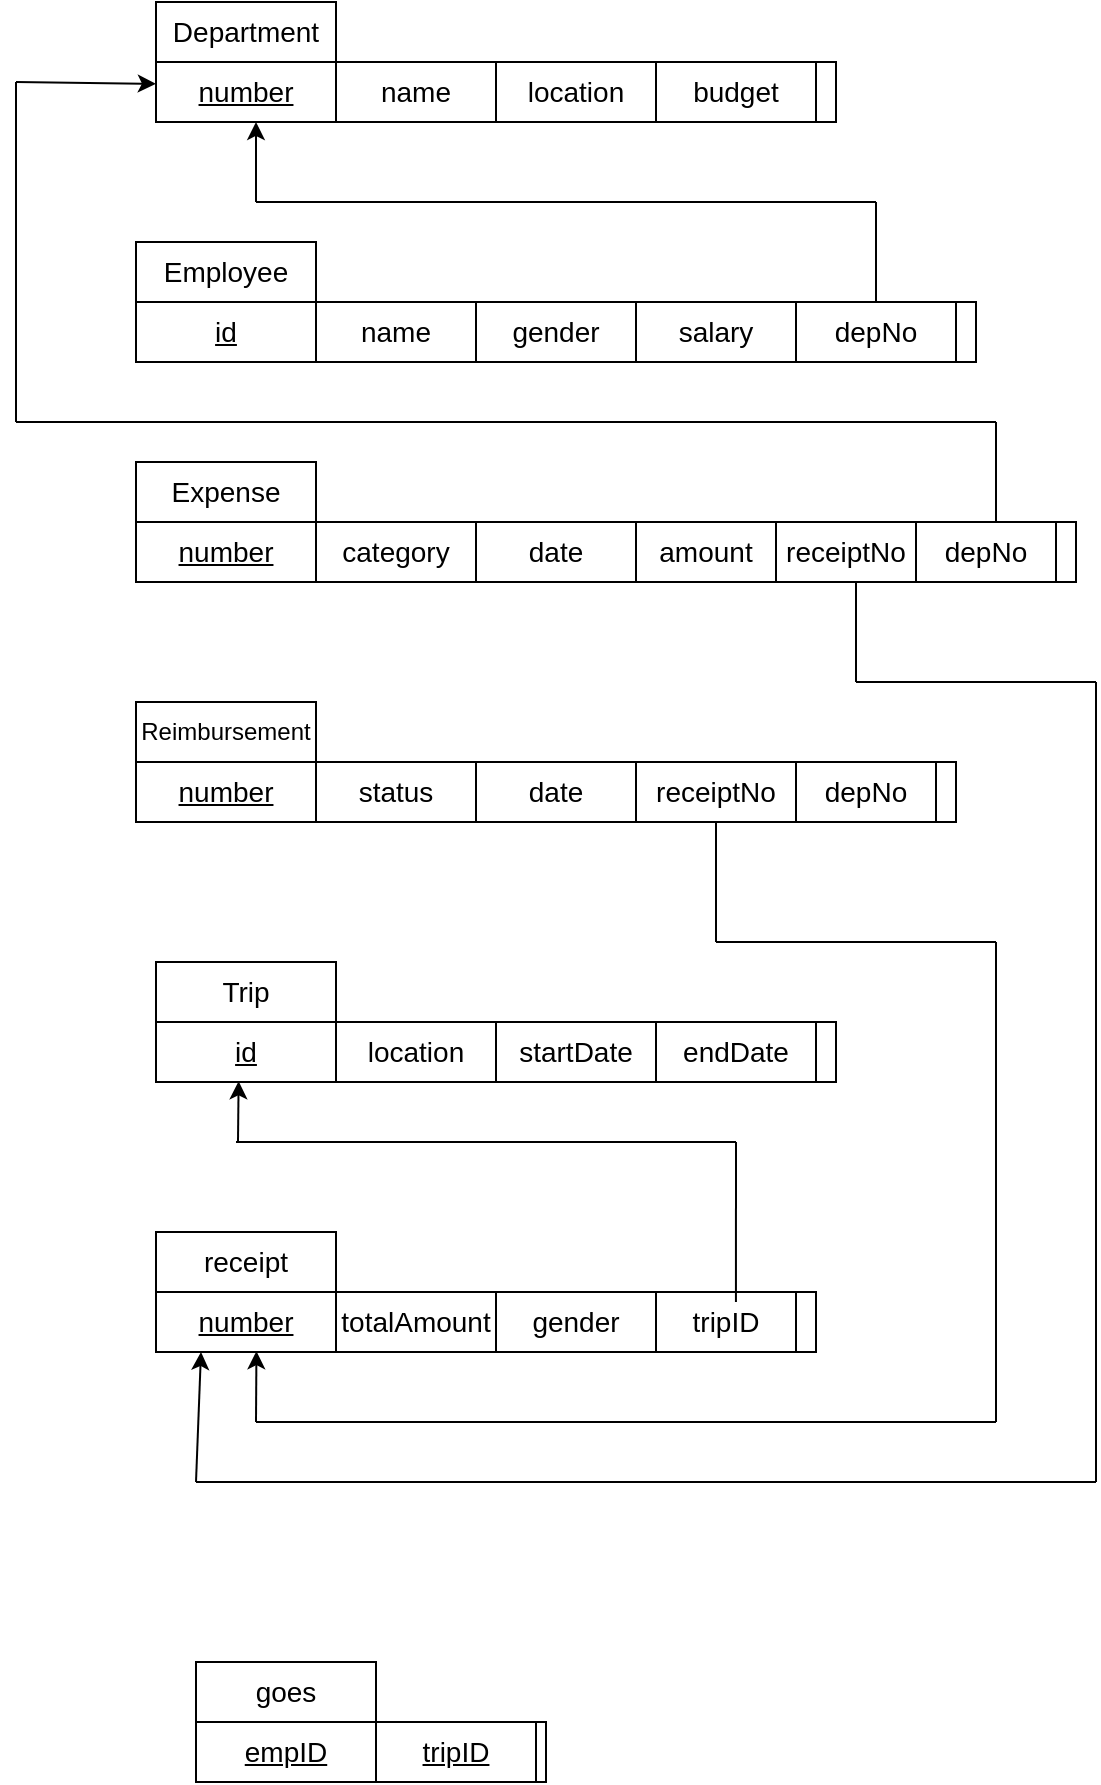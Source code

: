 <mxfile version="21.3.7" type="github">
  <diagram name="Sayfa -1" id="1BoXD105GYraB8-aLWvX">
    <mxGraphModel dx="500" dy="287" grid="1" gridSize="10" guides="1" tooltips="1" connect="1" arrows="1" fold="1" page="1" pageScale="1" pageWidth="827" pageHeight="1169" math="0" shadow="0">
      <root>
        <mxCell id="0" />
        <mxCell id="1" parent="0" />
        <mxCell id="afW71oLaNSKkIJ2qCAec-32" value="&lt;font style=&quot;font-size: 14px;&quot;&gt;Employee&lt;/font&gt;" style="rounded=0;whiteSpace=wrap;html=1;" vertex="1" parent="1">
          <mxGeometry x="140" y="180" width="90" height="30" as="geometry" />
        </mxCell>
        <mxCell id="afW71oLaNSKkIJ2qCAec-33" value="" style="rounded=0;whiteSpace=wrap;html=1;" vertex="1" parent="1">
          <mxGeometry x="140" y="210" width="420" height="30" as="geometry" />
        </mxCell>
        <mxCell id="afW71oLaNSKkIJ2qCAec-34" value="&lt;font size=&quot;1&quot; style=&quot;&quot;&gt;&lt;u style=&quot;font-size: 14px;&quot;&gt;id&lt;/u&gt;&lt;/font&gt;" style="rounded=0;whiteSpace=wrap;html=1;" vertex="1" parent="1">
          <mxGeometry x="140" y="210" width="90" height="30" as="geometry" />
        </mxCell>
        <mxCell id="afW71oLaNSKkIJ2qCAec-35" value="&lt;font style=&quot;font-size: 14px;&quot;&gt;name&lt;/font&gt;" style="rounded=0;whiteSpace=wrap;html=1;" vertex="1" parent="1">
          <mxGeometry x="230" y="210" width="80" height="30" as="geometry" />
        </mxCell>
        <mxCell id="afW71oLaNSKkIJ2qCAec-36" value="&lt;font style=&quot;font-size: 14px;&quot;&gt;gender&lt;/font&gt;" style="rounded=0;whiteSpace=wrap;html=1;" vertex="1" parent="1">
          <mxGeometry x="310" y="210" width="80" height="30" as="geometry" />
        </mxCell>
        <mxCell id="afW71oLaNSKkIJ2qCAec-37" value="&lt;font style=&quot;font-size: 14px;&quot;&gt;salary&lt;/font&gt;" style="rounded=0;whiteSpace=wrap;html=1;" vertex="1" parent="1">
          <mxGeometry x="390" y="210" width="80" height="30" as="geometry" />
        </mxCell>
        <mxCell id="afW71oLaNSKkIJ2qCAec-38" value="&lt;font style=&quot;font-size: 14px;&quot;&gt;Department&lt;/font&gt;" style="rounded=0;whiteSpace=wrap;html=1;" vertex="1" parent="1">
          <mxGeometry x="150" y="60" width="90" height="30" as="geometry" />
        </mxCell>
        <mxCell id="afW71oLaNSKkIJ2qCAec-39" value="" style="rounded=0;whiteSpace=wrap;html=1;" vertex="1" parent="1">
          <mxGeometry x="150" y="90" width="340" height="30" as="geometry" />
        </mxCell>
        <mxCell id="afW71oLaNSKkIJ2qCAec-40" value="&lt;font size=&quot;1&quot; style=&quot;&quot;&gt;&lt;u style=&quot;font-size: 14px;&quot;&gt;number&lt;/u&gt;&lt;/font&gt;" style="rounded=0;whiteSpace=wrap;html=1;" vertex="1" parent="1">
          <mxGeometry x="150" y="90" width="90" height="30" as="geometry" />
        </mxCell>
        <mxCell id="afW71oLaNSKkIJ2qCAec-41" value="&lt;font style=&quot;font-size: 14px;&quot;&gt;name&lt;/font&gt;" style="rounded=0;whiteSpace=wrap;html=1;" vertex="1" parent="1">
          <mxGeometry x="240" y="90" width="80" height="30" as="geometry" />
        </mxCell>
        <mxCell id="afW71oLaNSKkIJ2qCAec-42" value="&lt;font style=&quot;font-size: 14px;&quot;&gt;location&lt;/font&gt;" style="rounded=0;whiteSpace=wrap;html=1;" vertex="1" parent="1">
          <mxGeometry x="320" y="90" width="80" height="30" as="geometry" />
        </mxCell>
        <mxCell id="afW71oLaNSKkIJ2qCAec-43" value="&lt;font style=&quot;font-size: 14px;&quot;&gt;budget&lt;/font&gt;" style="rounded=0;whiteSpace=wrap;html=1;" vertex="1" parent="1">
          <mxGeometry x="400" y="90" width="80" height="30" as="geometry" />
        </mxCell>
        <mxCell id="afW71oLaNSKkIJ2qCAec-44" value="&lt;font style=&quot;font-size: 14px;&quot;&gt;Trip&lt;/font&gt;" style="rounded=0;whiteSpace=wrap;html=1;" vertex="1" parent="1">
          <mxGeometry x="150" y="540" width="90" height="30" as="geometry" />
        </mxCell>
        <mxCell id="afW71oLaNSKkIJ2qCAec-45" value="" style="rounded=0;whiteSpace=wrap;html=1;" vertex="1" parent="1">
          <mxGeometry x="150" y="570" width="340" height="30" as="geometry" />
        </mxCell>
        <mxCell id="afW71oLaNSKkIJ2qCAec-46" value="&lt;font size=&quot;1&quot; style=&quot;&quot;&gt;&lt;u style=&quot;font-size: 14px;&quot;&gt;id&lt;/u&gt;&lt;/font&gt;" style="rounded=0;whiteSpace=wrap;html=1;" vertex="1" parent="1">
          <mxGeometry x="150" y="570" width="90" height="30" as="geometry" />
        </mxCell>
        <mxCell id="afW71oLaNSKkIJ2qCAec-47" value="&lt;font style=&quot;font-size: 14px;&quot;&gt;location&lt;/font&gt;" style="rounded=0;whiteSpace=wrap;html=1;" vertex="1" parent="1">
          <mxGeometry x="240" y="570" width="80" height="30" as="geometry" />
        </mxCell>
        <mxCell id="afW71oLaNSKkIJ2qCAec-48" value="&lt;font style=&quot;font-size: 14px;&quot;&gt;startDate&lt;/font&gt;" style="rounded=0;whiteSpace=wrap;html=1;" vertex="1" parent="1">
          <mxGeometry x="320" y="570" width="80" height="30" as="geometry" />
        </mxCell>
        <mxCell id="afW71oLaNSKkIJ2qCAec-49" value="&lt;font style=&quot;font-size: 14px;&quot;&gt;endDate&lt;/font&gt;" style="rounded=0;whiteSpace=wrap;html=1;" vertex="1" parent="1">
          <mxGeometry x="400" y="570" width="80" height="30" as="geometry" />
        </mxCell>
        <mxCell id="afW71oLaNSKkIJ2qCAec-50" value="&lt;font style=&quot;font-size: 14px;&quot;&gt;Expense&lt;/font&gt;" style="rounded=0;whiteSpace=wrap;html=1;" vertex="1" parent="1">
          <mxGeometry x="140" y="290" width="90" height="30" as="geometry" />
        </mxCell>
        <mxCell id="afW71oLaNSKkIJ2qCAec-51" value="" style="rounded=0;whiteSpace=wrap;html=1;" vertex="1" parent="1">
          <mxGeometry x="140" y="320" width="470" height="30" as="geometry" />
        </mxCell>
        <mxCell id="afW71oLaNSKkIJ2qCAec-52" value="&lt;font size=&quot;1&quot; style=&quot;&quot;&gt;&lt;u style=&quot;font-size: 14px;&quot;&gt;number&lt;/u&gt;&lt;/font&gt;" style="rounded=0;whiteSpace=wrap;html=1;" vertex="1" parent="1">
          <mxGeometry x="140" y="320" width="90" height="30" as="geometry" />
        </mxCell>
        <mxCell id="afW71oLaNSKkIJ2qCAec-53" value="&lt;font style=&quot;font-size: 14px;&quot;&gt;category&lt;/font&gt;" style="rounded=0;whiteSpace=wrap;html=1;" vertex="1" parent="1">
          <mxGeometry x="230" y="320" width="80" height="30" as="geometry" />
        </mxCell>
        <mxCell id="afW71oLaNSKkIJ2qCAec-54" value="&lt;font style=&quot;font-size: 14px;&quot;&gt;date&lt;/font&gt;" style="rounded=0;whiteSpace=wrap;html=1;" vertex="1" parent="1">
          <mxGeometry x="310" y="320" width="80" height="30" as="geometry" />
        </mxCell>
        <mxCell id="afW71oLaNSKkIJ2qCAec-55" value="&lt;font style=&quot;font-size: 14px;&quot;&gt;amount&lt;/font&gt;" style="rounded=0;whiteSpace=wrap;html=1;" vertex="1" parent="1">
          <mxGeometry x="390" y="320" width="70" height="30" as="geometry" />
        </mxCell>
        <mxCell id="afW71oLaNSKkIJ2qCAec-56" value="&lt;font style=&quot;font-size: 12px;&quot;&gt;Reimbursement&lt;/font&gt;" style="rounded=0;whiteSpace=wrap;html=1;" vertex="1" parent="1">
          <mxGeometry x="140" y="410" width="90" height="30" as="geometry" />
        </mxCell>
        <mxCell id="afW71oLaNSKkIJ2qCAec-57" value="" style="rounded=0;whiteSpace=wrap;html=1;" vertex="1" parent="1">
          <mxGeometry x="140" y="440" width="410" height="30" as="geometry" />
        </mxCell>
        <mxCell id="afW71oLaNSKkIJ2qCAec-58" value="&lt;font size=&quot;1&quot; style=&quot;&quot;&gt;&lt;u style=&quot;font-size: 14px;&quot;&gt;number&lt;/u&gt;&lt;/font&gt;" style="rounded=0;whiteSpace=wrap;html=1;" vertex="1" parent="1">
          <mxGeometry x="140" y="440" width="90" height="30" as="geometry" />
        </mxCell>
        <mxCell id="afW71oLaNSKkIJ2qCAec-59" value="&lt;font style=&quot;font-size: 14px;&quot;&gt;status&lt;/font&gt;" style="rounded=0;whiteSpace=wrap;html=1;" vertex="1" parent="1">
          <mxGeometry x="230" y="440" width="80" height="30" as="geometry" />
        </mxCell>
        <mxCell id="afW71oLaNSKkIJ2qCAec-60" value="&lt;span style=&quot;font-size: 14px;&quot;&gt;date&lt;/span&gt;" style="rounded=0;whiteSpace=wrap;html=1;" vertex="1" parent="1">
          <mxGeometry x="310" y="440" width="80" height="30" as="geometry" />
        </mxCell>
        <mxCell id="afW71oLaNSKkIJ2qCAec-61" value="&lt;font style=&quot;font-size: 14px;&quot;&gt;receipt&lt;/font&gt;" style="rounded=0;whiteSpace=wrap;html=1;" vertex="1" parent="1">
          <mxGeometry x="150" y="675" width="90" height="30" as="geometry" />
        </mxCell>
        <mxCell id="afW71oLaNSKkIJ2qCAec-62" value="" style="rounded=0;whiteSpace=wrap;html=1;" vertex="1" parent="1">
          <mxGeometry x="150" y="705" width="330" height="30" as="geometry" />
        </mxCell>
        <mxCell id="afW71oLaNSKkIJ2qCAec-63" value="&lt;font size=&quot;1&quot; style=&quot;&quot;&gt;&lt;u style=&quot;font-size: 14px;&quot;&gt;number&lt;/u&gt;&lt;/font&gt;" style="rounded=0;whiteSpace=wrap;html=1;" vertex="1" parent="1">
          <mxGeometry x="150" y="705" width="90" height="30" as="geometry" />
        </mxCell>
        <mxCell id="afW71oLaNSKkIJ2qCAec-64" value="&lt;font style=&quot;font-size: 14px;&quot;&gt;totalAmount&lt;/font&gt;" style="rounded=0;whiteSpace=wrap;html=1;" vertex="1" parent="1">
          <mxGeometry x="240" y="705" width="80" height="30" as="geometry" />
        </mxCell>
        <mxCell id="afW71oLaNSKkIJ2qCAec-65" value="&lt;font style=&quot;font-size: 14px;&quot;&gt;gender&lt;/font&gt;" style="rounded=0;whiteSpace=wrap;html=1;" vertex="1" parent="1">
          <mxGeometry x="320" y="705" width="80" height="30" as="geometry" />
        </mxCell>
        <mxCell id="afW71oLaNSKkIJ2qCAec-71" style="edgeStyle=orthogonalEdgeStyle;rounded=0;orthogonalLoop=1;jettySize=auto;html=1;exitX=0.5;exitY=1;exitDx=0;exitDy=0;" edge="1" parent="1">
          <mxGeometry relative="1" as="geometry">
            <mxPoint x="523" y="445" as="sourcePoint" />
            <mxPoint x="523" y="445" as="targetPoint" />
          </mxGeometry>
        </mxCell>
        <mxCell id="afW71oLaNSKkIJ2qCAec-72" value="&lt;font style=&quot;font-size: 14px;&quot;&gt;tripID&lt;/font&gt;" style="rounded=0;whiteSpace=wrap;html=1;" vertex="1" parent="1">
          <mxGeometry x="400" y="705" width="70" height="30" as="geometry" />
        </mxCell>
        <mxCell id="afW71oLaNSKkIJ2qCAec-73" value="&lt;font style=&quot;font-size: 14px;&quot;&gt;receiptNo&lt;/font&gt;" style="rounded=0;whiteSpace=wrap;html=1;" vertex="1" parent="1">
          <mxGeometry x="390" y="440" width="80" height="30" as="geometry" />
        </mxCell>
        <mxCell id="afW71oLaNSKkIJ2qCAec-74" value="&lt;font style=&quot;font-size: 14px;&quot;&gt;depNo&lt;/font&gt;" style="rounded=0;whiteSpace=wrap;html=1;" vertex="1" parent="1">
          <mxGeometry x="470" y="210" width="80" height="30" as="geometry" />
        </mxCell>
        <mxCell id="afW71oLaNSKkIJ2qCAec-75" value="&lt;font style=&quot;font-size: 14px;&quot;&gt;receiptNo&lt;/font&gt;" style="rounded=0;whiteSpace=wrap;html=1;" vertex="1" parent="1">
          <mxGeometry x="460" y="320" width="70" height="30" as="geometry" />
        </mxCell>
        <mxCell id="afW71oLaNSKkIJ2qCAec-76" value="&lt;font style=&quot;font-size: 14px;&quot;&gt;depNo&lt;/font&gt;" style="rounded=0;whiteSpace=wrap;html=1;" vertex="1" parent="1">
          <mxGeometry x="470" y="440" width="70" height="30" as="geometry" />
        </mxCell>
        <mxCell id="afW71oLaNSKkIJ2qCAec-77" value="&lt;font style=&quot;font-size: 14px;&quot;&gt;depNo&lt;/font&gt;" style="rounded=0;whiteSpace=wrap;html=1;" vertex="1" parent="1">
          <mxGeometry x="530" y="320" width="70" height="30" as="geometry" />
        </mxCell>
        <mxCell id="afW71oLaNSKkIJ2qCAec-78" value="&lt;font style=&quot;font-size: 14px;&quot;&gt;goes&lt;/font&gt;" style="rounded=0;whiteSpace=wrap;html=1;" vertex="1" parent="1">
          <mxGeometry x="170" y="890" width="90" height="30" as="geometry" />
        </mxCell>
        <mxCell id="afW71oLaNSKkIJ2qCAec-79" value="" style="rounded=0;whiteSpace=wrap;html=1;" vertex="1" parent="1">
          <mxGeometry x="170" y="920" width="175" height="30" as="geometry" />
        </mxCell>
        <mxCell id="afW71oLaNSKkIJ2qCAec-80" value="&lt;font size=&quot;1&quot; style=&quot;&quot;&gt;&lt;u style=&quot;font-size: 14px;&quot;&gt;empID&lt;/u&gt;&lt;/font&gt;" style="rounded=0;whiteSpace=wrap;html=1;" vertex="1" parent="1">
          <mxGeometry x="170" y="920" width="90" height="30" as="geometry" />
        </mxCell>
        <mxCell id="afW71oLaNSKkIJ2qCAec-81" value="&lt;font style=&quot;font-size: 14px;&quot;&gt;&lt;u&gt;tripID&lt;/u&gt;&lt;/font&gt;" style="rounded=0;whiteSpace=wrap;html=1;" vertex="1" parent="1">
          <mxGeometry x="260" y="920" width="80" height="30" as="geometry" />
        </mxCell>
        <mxCell id="afW71oLaNSKkIJ2qCAec-112" value="" style="endArrow=none;html=1;rounded=0;entryX=0.5;entryY=0;entryDx=0;entryDy=0;" edge="1" parent="1" target="afW71oLaNSKkIJ2qCAec-74">
          <mxGeometry width="50" height="50" relative="1" as="geometry">
            <mxPoint x="510" y="160" as="sourcePoint" />
            <mxPoint x="420" y="250" as="targetPoint" />
          </mxGeometry>
        </mxCell>
        <mxCell id="afW71oLaNSKkIJ2qCAec-113" value="" style="endArrow=none;html=1;rounded=0;" edge="1" parent="1">
          <mxGeometry width="50" height="50" relative="1" as="geometry">
            <mxPoint x="200" y="160" as="sourcePoint" />
            <mxPoint x="510" y="160" as="targetPoint" />
          </mxGeometry>
        </mxCell>
        <mxCell id="afW71oLaNSKkIJ2qCAec-114" value="" style="endArrow=classic;html=1;rounded=0;" edge="1" parent="1">
          <mxGeometry width="50" height="50" relative="1" as="geometry">
            <mxPoint x="200" y="160" as="sourcePoint" />
            <mxPoint x="200" y="120" as="targetPoint" />
          </mxGeometry>
        </mxCell>
        <mxCell id="afW71oLaNSKkIJ2qCAec-115" value="" style="endArrow=none;html=1;rounded=0;" edge="1" parent="1">
          <mxGeometry width="50" height="50" relative="1" as="geometry">
            <mxPoint x="570" y="270" as="sourcePoint" />
            <mxPoint x="570" y="320" as="targetPoint" />
          </mxGeometry>
        </mxCell>
        <mxCell id="afW71oLaNSKkIJ2qCAec-116" value="" style="endArrow=none;html=1;rounded=0;" edge="1" parent="1">
          <mxGeometry width="50" height="50" relative="1" as="geometry">
            <mxPoint x="80" y="270" as="sourcePoint" />
            <mxPoint x="570" y="270" as="targetPoint" />
          </mxGeometry>
        </mxCell>
        <mxCell id="afW71oLaNSKkIJ2qCAec-117" value="" style="endArrow=none;html=1;rounded=0;" edge="1" parent="1">
          <mxGeometry width="50" height="50" relative="1" as="geometry">
            <mxPoint x="80" y="270" as="sourcePoint" />
            <mxPoint x="80" y="100" as="targetPoint" />
          </mxGeometry>
        </mxCell>
        <mxCell id="afW71oLaNSKkIJ2qCAec-118" value="" style="endArrow=classic;html=1;rounded=0;entryX=-0.001;entryY=0.364;entryDx=0;entryDy=0;entryPerimeter=0;" edge="1" parent="1" target="afW71oLaNSKkIJ2qCAec-40">
          <mxGeometry width="50" height="50" relative="1" as="geometry">
            <mxPoint x="80" y="100" as="sourcePoint" />
            <mxPoint x="330" y="280" as="targetPoint" />
          </mxGeometry>
        </mxCell>
        <mxCell id="afW71oLaNSKkIJ2qCAec-123" value="" style="endArrow=none;html=1;rounded=0;" edge="1" parent="1">
          <mxGeometry width="50" height="50" relative="1" as="geometry">
            <mxPoint x="570" y="530" as="sourcePoint" />
            <mxPoint x="500" y="530" as="targetPoint" />
          </mxGeometry>
        </mxCell>
        <mxCell id="afW71oLaNSKkIJ2qCAec-124" value="" style="endArrow=none;html=1;rounded=0;" edge="1" parent="1">
          <mxGeometry width="50" height="50" relative="1" as="geometry">
            <mxPoint x="570" y="770" as="sourcePoint" />
            <mxPoint x="570" y="530" as="targetPoint" />
          </mxGeometry>
        </mxCell>
        <mxCell id="afW71oLaNSKkIJ2qCAec-126" value="" style="endArrow=classic;html=1;rounded=0;entryX=0.459;entryY=0.988;entryDx=0;entryDy=0;entryPerimeter=0;" edge="1" parent="1" target="afW71oLaNSKkIJ2qCAec-46">
          <mxGeometry width="50" height="50" relative="1" as="geometry">
            <mxPoint x="191" y="630" as="sourcePoint" />
            <mxPoint x="410" y="610" as="targetPoint" />
          </mxGeometry>
        </mxCell>
        <mxCell id="afW71oLaNSKkIJ2qCAec-127" value="" style="endArrow=none;html=1;rounded=0;entryX=0.571;entryY=0.167;entryDx=0;entryDy=0;entryPerimeter=0;" edge="1" parent="1" target="afW71oLaNSKkIJ2qCAec-72">
          <mxGeometry width="50" height="50" relative="1" as="geometry">
            <mxPoint x="440" y="630" as="sourcePoint" />
            <mxPoint x="440" y="700" as="targetPoint" />
          </mxGeometry>
        </mxCell>
        <mxCell id="afW71oLaNSKkIJ2qCAec-128" value="" style="endArrow=none;html=1;rounded=0;" edge="1" parent="1">
          <mxGeometry width="50" height="50" relative="1" as="geometry">
            <mxPoint x="190" y="630" as="sourcePoint" />
            <mxPoint x="440" y="630" as="targetPoint" />
          </mxGeometry>
        </mxCell>
        <mxCell id="afW71oLaNSKkIJ2qCAec-129" value="" style="endArrow=none;html=1;rounded=0;" edge="1" parent="1">
          <mxGeometry width="50" height="50" relative="1" as="geometry">
            <mxPoint x="200" y="770" as="sourcePoint" />
            <mxPoint x="570" y="770" as="targetPoint" />
          </mxGeometry>
        </mxCell>
        <mxCell id="afW71oLaNSKkIJ2qCAec-130" value="" style="endArrow=classic;html=1;rounded=0;entryX=0.558;entryY=0.987;entryDx=0;entryDy=0;entryPerimeter=0;" edge="1" parent="1" target="afW71oLaNSKkIJ2qCAec-63">
          <mxGeometry width="50" height="50" relative="1" as="geometry">
            <mxPoint x="200" y="770" as="sourcePoint" />
            <mxPoint x="200" y="740" as="targetPoint" />
          </mxGeometry>
        </mxCell>
        <mxCell id="afW71oLaNSKkIJ2qCAec-131" value="" style="endArrow=none;html=1;rounded=0;entryX=0.5;entryY=1;entryDx=0;entryDy=0;" edge="1" parent="1" target="afW71oLaNSKkIJ2qCAec-73">
          <mxGeometry width="50" height="50" relative="1" as="geometry">
            <mxPoint x="430" y="530" as="sourcePoint" />
            <mxPoint x="370" y="510" as="targetPoint" />
          </mxGeometry>
        </mxCell>
        <mxCell id="afW71oLaNSKkIJ2qCAec-132" value="" style="endArrow=none;html=1;rounded=0;" edge="1" parent="1">
          <mxGeometry width="50" height="50" relative="1" as="geometry">
            <mxPoint x="430" y="530" as="sourcePoint" />
            <mxPoint x="500" y="530" as="targetPoint" />
          </mxGeometry>
        </mxCell>
        <mxCell id="afW71oLaNSKkIJ2qCAec-133" value="" style="endArrow=none;html=1;rounded=0;" edge="1" parent="1">
          <mxGeometry width="50" height="50" relative="1" as="geometry">
            <mxPoint x="500" y="400" as="sourcePoint" />
            <mxPoint x="500" y="350" as="targetPoint" />
          </mxGeometry>
        </mxCell>
        <mxCell id="afW71oLaNSKkIJ2qCAec-134" value="" style="endArrow=none;html=1;rounded=0;" edge="1" parent="1">
          <mxGeometry width="50" height="50" relative="1" as="geometry">
            <mxPoint x="620" y="400" as="sourcePoint" />
            <mxPoint x="500" y="400" as="targetPoint" />
          </mxGeometry>
        </mxCell>
        <mxCell id="afW71oLaNSKkIJ2qCAec-135" value="" style="endArrow=none;html=1;rounded=0;" edge="1" parent="1">
          <mxGeometry width="50" height="50" relative="1" as="geometry">
            <mxPoint x="620" y="800" as="sourcePoint" />
            <mxPoint x="620" y="400" as="targetPoint" />
          </mxGeometry>
        </mxCell>
        <mxCell id="afW71oLaNSKkIJ2qCAec-136" value="" style="endArrow=none;html=1;rounded=0;" edge="1" parent="1">
          <mxGeometry width="50" height="50" relative="1" as="geometry">
            <mxPoint x="170" y="800" as="sourcePoint" />
            <mxPoint x="620" y="800" as="targetPoint" />
          </mxGeometry>
        </mxCell>
        <mxCell id="afW71oLaNSKkIJ2qCAec-137" value="" style="endArrow=classic;html=1;rounded=0;entryX=0.25;entryY=1;entryDx=0;entryDy=0;" edge="1" parent="1" target="afW71oLaNSKkIJ2qCAec-63">
          <mxGeometry width="50" height="50" relative="1" as="geometry">
            <mxPoint x="170" y="800" as="sourcePoint" />
            <mxPoint x="440" y="570" as="targetPoint" />
          </mxGeometry>
        </mxCell>
      </root>
    </mxGraphModel>
  </diagram>
</mxfile>
